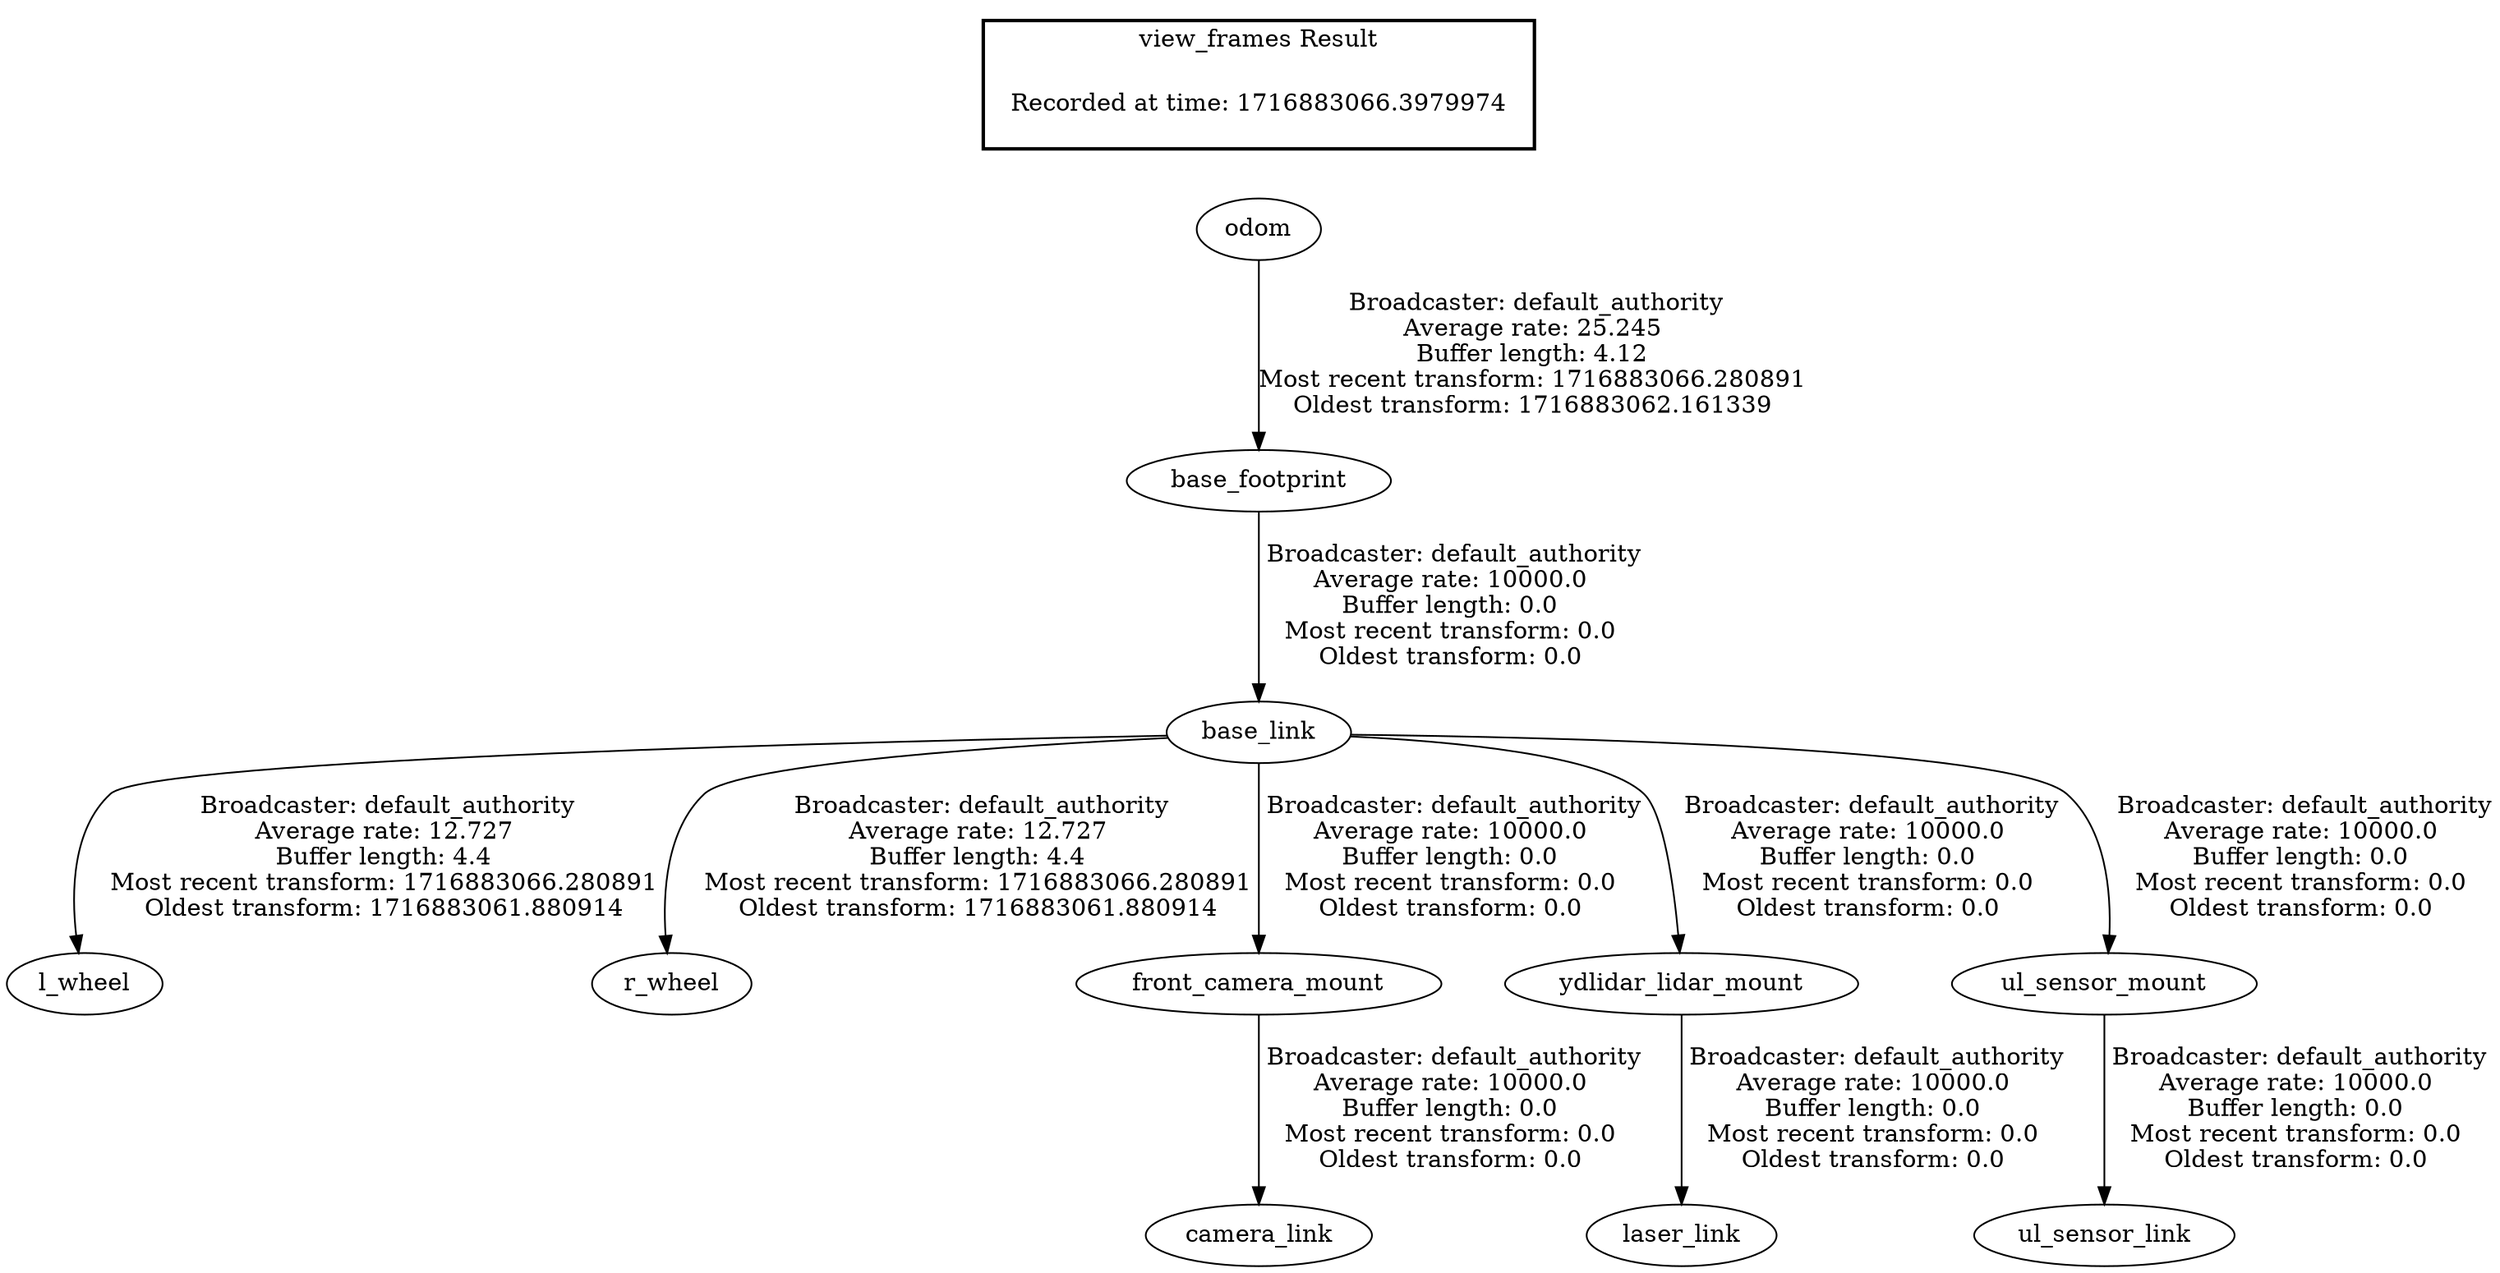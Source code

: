 digraph G {
"base_link" -> "l_wheel"[label=" Broadcaster: default_authority\nAverage rate: 12.727\nBuffer length: 4.4\nMost recent transform: 1716883066.280891\nOldest transform: 1716883061.880914\n"];
"base_footprint" -> "base_link"[label=" Broadcaster: default_authority\nAverage rate: 10000.0\nBuffer length: 0.0\nMost recent transform: 0.0\nOldest transform: 0.0\n"];
"base_link" -> "r_wheel"[label=" Broadcaster: default_authority\nAverage rate: 12.727\nBuffer length: 4.4\nMost recent transform: 1716883066.280891\nOldest transform: 1716883061.880914\n"];
"odom" -> "base_footprint"[label=" Broadcaster: default_authority\nAverage rate: 25.245\nBuffer length: 4.12\nMost recent transform: 1716883066.280891\nOldest transform: 1716883062.161339\n"];
"front_camera_mount" -> "camera_link"[label=" Broadcaster: default_authority\nAverage rate: 10000.0\nBuffer length: 0.0\nMost recent transform: 0.0\nOldest transform: 0.0\n"];
"base_link" -> "front_camera_mount"[label=" Broadcaster: default_authority\nAverage rate: 10000.0\nBuffer length: 0.0\nMost recent transform: 0.0\nOldest transform: 0.0\n"];
"base_link" -> "ydlidar_lidar_mount"[label=" Broadcaster: default_authority\nAverage rate: 10000.0\nBuffer length: 0.0\nMost recent transform: 0.0\nOldest transform: 0.0\n"];
"ydlidar_lidar_mount" -> "laser_link"[label=" Broadcaster: default_authority\nAverage rate: 10000.0\nBuffer length: 0.0\nMost recent transform: 0.0\nOldest transform: 0.0\n"];
"ul_sensor_mount" -> "ul_sensor_link"[label=" Broadcaster: default_authority\nAverage rate: 10000.0\nBuffer length: 0.0\nMost recent transform: 0.0\nOldest transform: 0.0\n"];
"base_link" -> "ul_sensor_mount"[label=" Broadcaster: default_authority\nAverage rate: 10000.0\nBuffer length: 0.0\nMost recent transform: 0.0\nOldest transform: 0.0\n"];
edge [style=invis];
 subgraph cluster_legend { style=bold; color=black; label ="view_frames Result";
"Recorded at time: 1716883066.3979974"[ shape=plaintext ] ;
}->"odom";
}